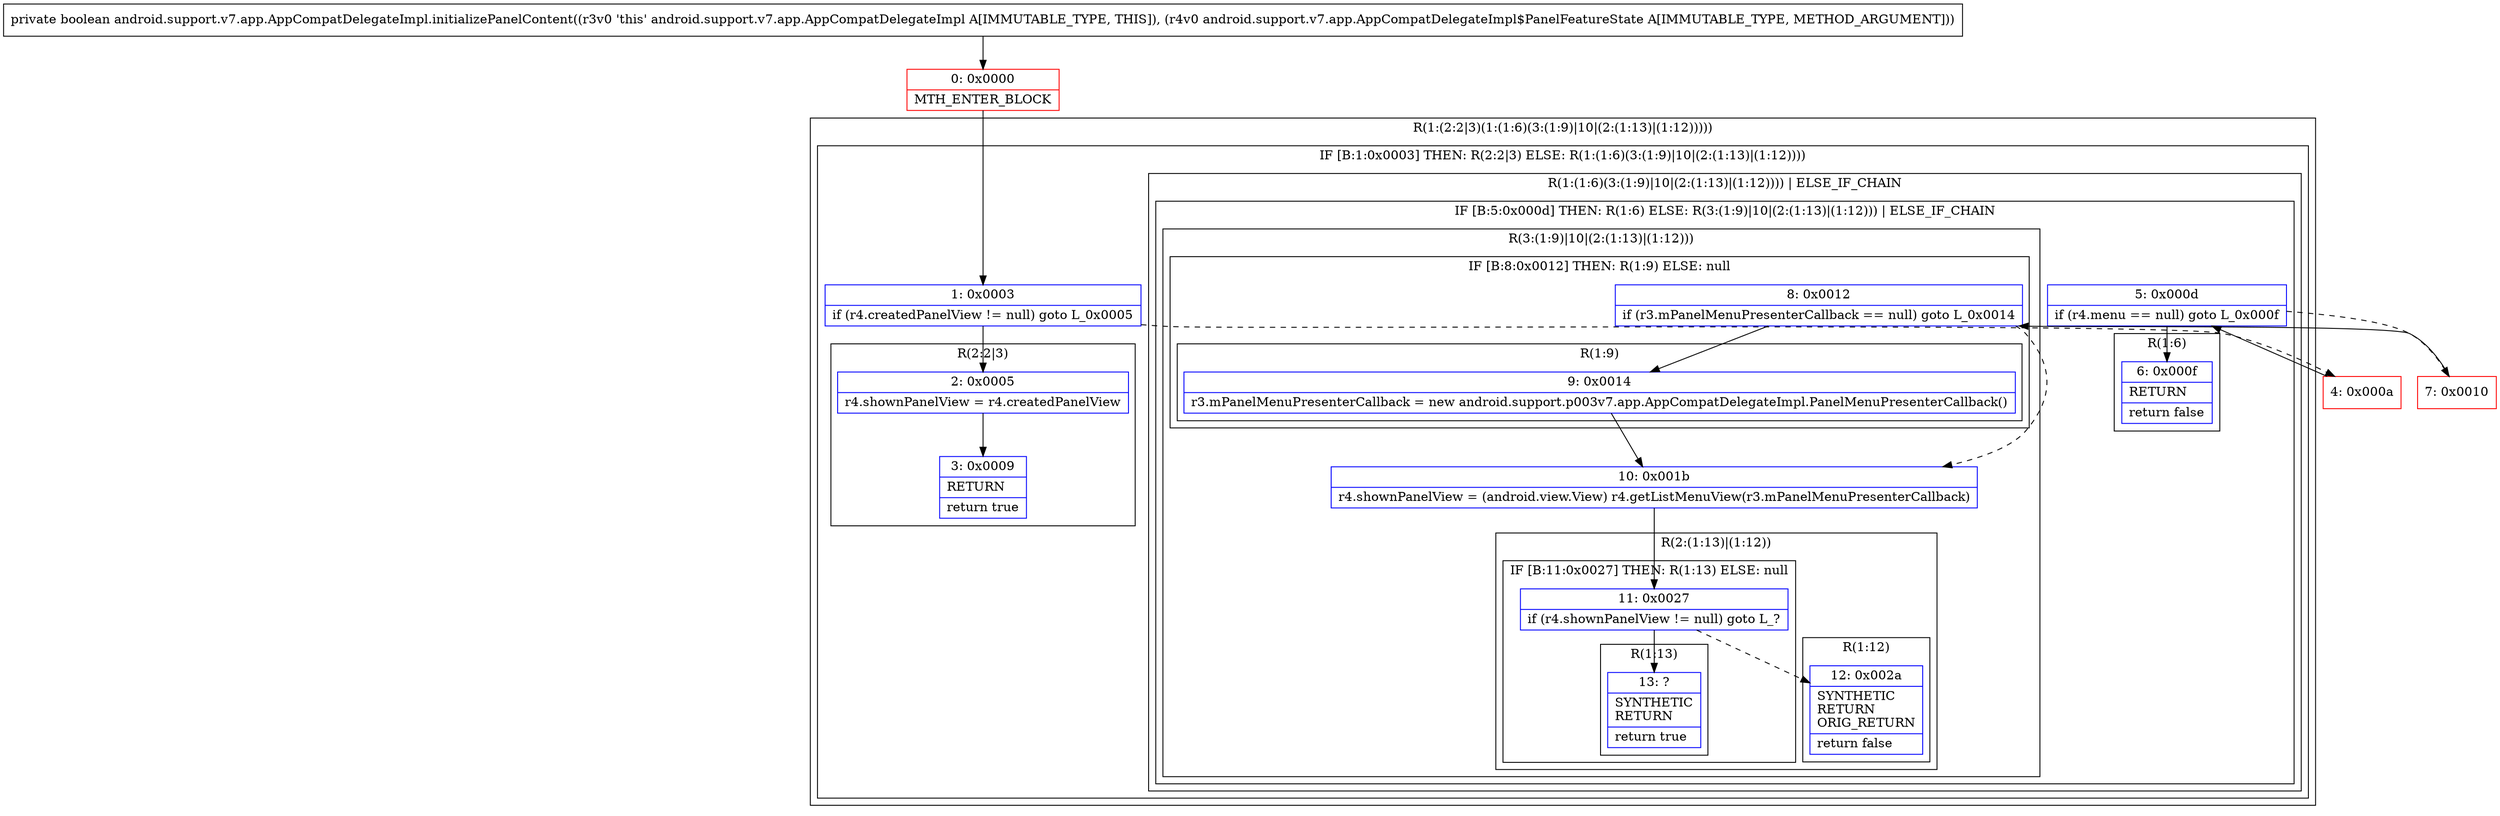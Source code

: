 digraph "CFG forandroid.support.v7.app.AppCompatDelegateImpl.initializePanelContent(Landroid\/support\/v7\/app\/AppCompatDelegateImpl$PanelFeatureState;)Z" {
subgraph cluster_Region_1059443736 {
label = "R(1:(2:2|3)(1:(1:6)(3:(1:9)|10|(2:(1:13)|(1:12)))))";
node [shape=record,color=blue];
subgraph cluster_IfRegion_1045017727 {
label = "IF [B:1:0x0003] THEN: R(2:2|3) ELSE: R(1:(1:6)(3:(1:9)|10|(2:(1:13)|(1:12))))";
node [shape=record,color=blue];
Node_1 [shape=record,label="{1\:\ 0x0003|if (r4.createdPanelView != null) goto L_0x0005\l}"];
subgraph cluster_Region_1090462460 {
label = "R(2:2|3)";
node [shape=record,color=blue];
Node_2 [shape=record,label="{2\:\ 0x0005|r4.shownPanelView = r4.createdPanelView\l}"];
Node_3 [shape=record,label="{3\:\ 0x0009|RETURN\l|return true\l}"];
}
subgraph cluster_Region_1063040695 {
label = "R(1:(1:6)(3:(1:9)|10|(2:(1:13)|(1:12)))) | ELSE_IF_CHAIN\l";
node [shape=record,color=blue];
subgraph cluster_IfRegion_784867408 {
label = "IF [B:5:0x000d] THEN: R(1:6) ELSE: R(3:(1:9)|10|(2:(1:13)|(1:12))) | ELSE_IF_CHAIN\l";
node [shape=record,color=blue];
Node_5 [shape=record,label="{5\:\ 0x000d|if (r4.menu == null) goto L_0x000f\l}"];
subgraph cluster_Region_1574011834 {
label = "R(1:6)";
node [shape=record,color=blue];
Node_6 [shape=record,label="{6\:\ 0x000f|RETURN\l|return false\l}"];
}
subgraph cluster_Region_1677767230 {
label = "R(3:(1:9)|10|(2:(1:13)|(1:12)))";
node [shape=record,color=blue];
subgraph cluster_IfRegion_1043548423 {
label = "IF [B:8:0x0012] THEN: R(1:9) ELSE: null";
node [shape=record,color=blue];
Node_8 [shape=record,label="{8\:\ 0x0012|if (r3.mPanelMenuPresenterCallback == null) goto L_0x0014\l}"];
subgraph cluster_Region_1368794161 {
label = "R(1:9)";
node [shape=record,color=blue];
Node_9 [shape=record,label="{9\:\ 0x0014|r3.mPanelMenuPresenterCallback = new android.support.p003v7.app.AppCompatDelegateImpl.PanelMenuPresenterCallback()\l}"];
}
}
Node_10 [shape=record,label="{10\:\ 0x001b|r4.shownPanelView = (android.view.View) r4.getListMenuView(r3.mPanelMenuPresenterCallback)\l}"];
subgraph cluster_Region_766442 {
label = "R(2:(1:13)|(1:12))";
node [shape=record,color=blue];
subgraph cluster_IfRegion_1635476119 {
label = "IF [B:11:0x0027] THEN: R(1:13) ELSE: null";
node [shape=record,color=blue];
Node_11 [shape=record,label="{11\:\ 0x0027|if (r4.shownPanelView != null) goto L_?\l}"];
subgraph cluster_Region_1168405710 {
label = "R(1:13)";
node [shape=record,color=blue];
Node_13 [shape=record,label="{13\:\ ?|SYNTHETIC\lRETURN\l|return true\l}"];
}
}
subgraph cluster_Region_636708839 {
label = "R(1:12)";
node [shape=record,color=blue];
Node_12 [shape=record,label="{12\:\ 0x002a|SYNTHETIC\lRETURN\lORIG_RETURN\l|return false\l}"];
}
}
}
}
}
}
}
Node_0 [shape=record,color=red,label="{0\:\ 0x0000|MTH_ENTER_BLOCK\l}"];
Node_4 [shape=record,color=red,label="{4\:\ 0x000a}"];
Node_7 [shape=record,color=red,label="{7\:\ 0x0010}"];
MethodNode[shape=record,label="{private boolean android.support.v7.app.AppCompatDelegateImpl.initializePanelContent((r3v0 'this' android.support.v7.app.AppCompatDelegateImpl A[IMMUTABLE_TYPE, THIS]), (r4v0 android.support.v7.app.AppCompatDelegateImpl$PanelFeatureState A[IMMUTABLE_TYPE, METHOD_ARGUMENT])) }"];
MethodNode -> Node_0;
Node_1 -> Node_2;
Node_1 -> Node_4[style=dashed];
Node_2 -> Node_3;
Node_5 -> Node_6;
Node_5 -> Node_7[style=dashed];
Node_8 -> Node_9;
Node_8 -> Node_10[style=dashed];
Node_9 -> Node_10;
Node_10 -> Node_11;
Node_11 -> Node_12[style=dashed];
Node_11 -> Node_13;
Node_0 -> Node_1;
Node_4 -> Node_5;
Node_7 -> Node_8;
}

